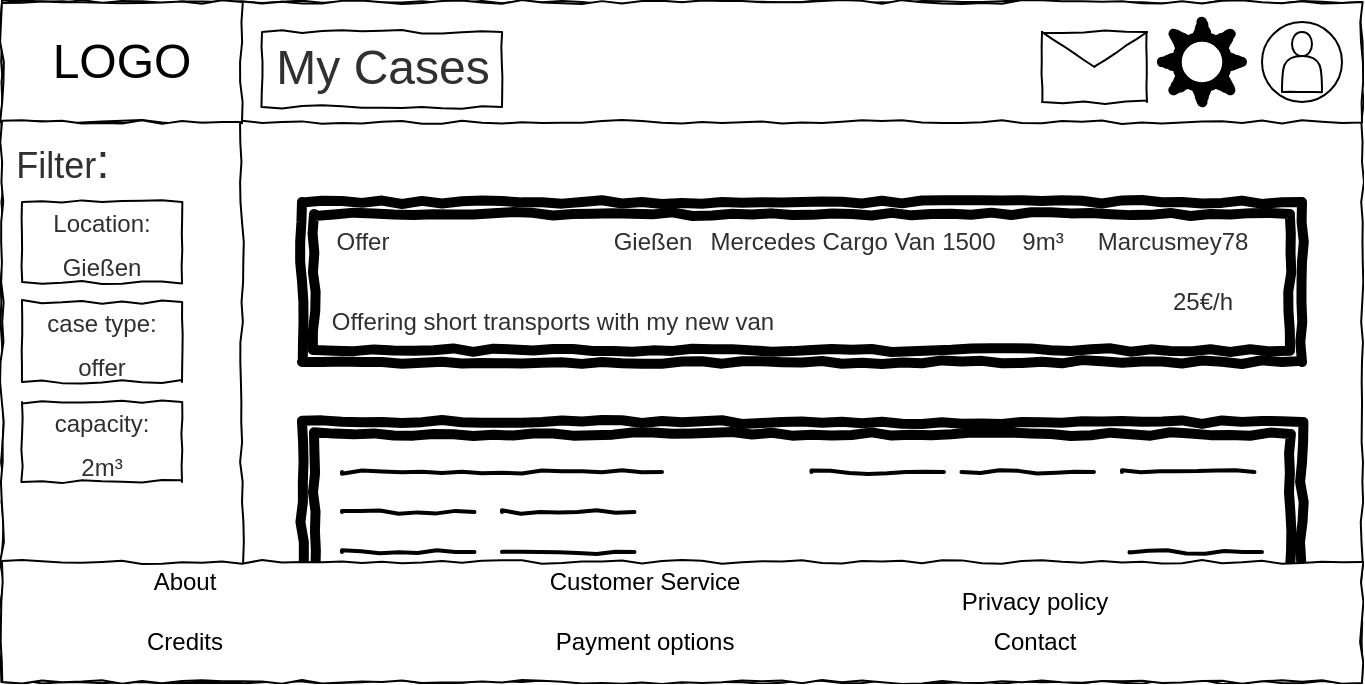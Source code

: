 <mxfile version="15.8.8" type="device"><diagram id="qDvhOiMLQDvqrx-M2qaT" name="Page-1"><mxGraphModel dx="865" dy="447" grid="1" gridSize="10" guides="1" tooltips="1" connect="1" arrows="1" fold="1" page="1" pageScale="1" pageWidth="827" pageHeight="1169" math="0" shadow="0"><root><mxCell id="0"/><mxCell id="1" parent="0"/><mxCell id="5Obt_QfE2ZRN3Jh5w3WQ-1" value="" style="rounded=0;whiteSpace=wrap;html=1;comic=1;" vertex="1" parent="1"><mxGeometry x="70" y="40" width="680" height="340" as="geometry"/></mxCell><mxCell id="5Obt_QfE2ZRN3Jh5w3WQ-2" value="" style="rounded=0;whiteSpace=wrap;html=1;comic=1;" vertex="1" parent="1"><mxGeometry x="70" y="40" width="680" height="60" as="geometry"/></mxCell><mxCell id="5Obt_QfE2ZRN3Jh5w3WQ-3" value="&lt;font style=&quot;font-size: 24px&quot;&gt;LOGO&lt;/font&gt;" style="rounded=0;whiteSpace=wrap;html=1;comic=1;" vertex="1" parent="1"><mxGeometry x="70" y="40" width="120" height="60" as="geometry"/></mxCell><mxCell id="5Obt_QfE2ZRN3Jh5w3WQ-4" value="" style="rounded=0;whiteSpace=wrap;html=1;comic=1;fontSize=24;" vertex="1" parent="1"><mxGeometry x="70" y="100" width="120" height="280" as="geometry"/></mxCell><mxCell id="5Obt_QfE2ZRN3Jh5w3WQ-5" value="" style="ellipse;whiteSpace=wrap;html=1;aspect=fixed;comic=1;fontSize=24;" vertex="1" parent="1"><mxGeometry x="700" y="50" width="40" height="40" as="geometry"/></mxCell><mxCell id="5Obt_QfE2ZRN3Jh5w3WQ-9" value="" style="shape=actor;whiteSpace=wrap;html=1;comic=1;fontSize=24;fontColor=#FFFFFF;" vertex="1" parent="1"><mxGeometry x="710" y="55" width="20" height="30" as="geometry"/></mxCell><mxCell id="5Obt_QfE2ZRN3Jh5w3WQ-10" value="" style="shape=message;html=1;whiteSpace=wrap;html=1;outlineConnect=0;comic=1;fontSize=24;fontColor=#FFFFFF;" vertex="1" parent="1"><mxGeometry x="590" y="55" width="52.49" height="35" as="geometry"/></mxCell><mxCell id="5Obt_QfE2ZRN3Jh5w3WQ-11" value="" style="verticalLabelPosition=bottom;verticalAlign=top;html=1;shape=mxgraph.basic.sun;comic=1;fontSize=24;fontColor=#FFFFFF;strokeWidth=5;" vertex="1" parent="1"><mxGeometry x="650" y="50" width="40" height="40" as="geometry"/></mxCell><mxCell id="5Obt_QfE2ZRN3Jh5w3WQ-12" value="" style="shape=ext;double=1;rounded=0;whiteSpace=wrap;html=1;comic=1;fontSize=24;fontColor=#FFFFFF;strokeWidth=5;" vertex="1" parent="1"><mxGeometry x="220" y="140" width="500" height="80" as="geometry"/></mxCell><mxCell id="5Obt_QfE2ZRN3Jh5w3WQ-13" value="" style="shape=ext;double=1;rounded=0;whiteSpace=wrap;html=1;comic=1;fontSize=24;fontColor=#FFFFFF;strokeWidth=5;" vertex="1" parent="1"><mxGeometry x="220" y="250" width="500" height="80" as="geometry"/></mxCell><mxCell id="5Obt_QfE2ZRN3Jh5w3WQ-16" value="&lt;font style=&quot;font-size: 18px&quot;&gt;Filter&lt;/font&gt;:" style="text;html=1;resizable=0;autosize=1;align=center;verticalAlign=middle;points=[];fillColor=none;strokeColor=none;rounded=0;labelBackgroundColor=none;comic=1;fontSize=24;fontColor=#303030;" vertex="1" parent="1"><mxGeometry x="70" y="100" width="60" height="40" as="geometry"/></mxCell><mxCell id="5Obt_QfE2ZRN3Jh5w3WQ-17" value="&lt;div&gt;&lt;font style=&quot;font-size: 12px&quot;&gt;Location:&lt;/font&gt;&lt;/div&gt;&lt;div&gt;&lt;font style=&quot;font-size: 12px&quot;&gt;&lt;font style=&quot;font-size: 12px&quot;&gt;Gießen&lt;/font&gt;&lt;br&gt;&lt;/font&gt;&lt;/div&gt;" style="rounded=0;whiteSpace=wrap;html=1;labelBackgroundColor=none;comic=1;fontSize=18;fontColor=#303030;strokeWidth=1;" vertex="1" parent="1"><mxGeometry x="80" y="140" width="80" height="40" as="geometry"/></mxCell><mxCell id="5Obt_QfE2ZRN3Jh5w3WQ-18" value="&lt;font style=&quot;font-size: 12px&quot;&gt;case type:&lt;/font&gt; &lt;font style=&quot;font-size: 12px&quot;&gt;offer&lt;/font&gt;" style="rounded=0;whiteSpace=wrap;html=1;labelBackgroundColor=none;comic=1;fontSize=18;fontColor=#303030;strokeWidth=1;" vertex="1" parent="1"><mxGeometry x="80" y="190" width="80" height="40" as="geometry"/></mxCell><mxCell id="5Obt_QfE2ZRN3Jh5w3WQ-19" value="&lt;div&gt;&lt;font style=&quot;font-size: 12px&quot;&gt;capacity:&lt;/font&gt; &lt;br&gt;&lt;/div&gt;&lt;div&gt;&lt;font style=&quot;font-size: 12px&quot;&gt;2m³&lt;/font&gt;&lt;/div&gt;" style="rounded=0;whiteSpace=wrap;html=1;labelBackgroundColor=none;comic=1;fontSize=18;fontColor=#303030;strokeWidth=1;" vertex="1" parent="1"><mxGeometry x="80" y="240" width="80" height="40" as="geometry"/></mxCell><mxCell id="5Obt_QfE2ZRN3Jh5w3WQ-20" value="Offer" style="text;html=1;resizable=0;autosize=1;align=center;verticalAlign=middle;points=[];fillColor=none;strokeColor=none;rounded=0;labelBackgroundColor=none;comic=1;fontSize=12;fontColor=#303030;" vertex="1" parent="1"><mxGeometry x="230" y="150" width="40" height="20" as="geometry"/></mxCell><mxCell id="5Obt_QfE2ZRN3Jh5w3WQ-21" value="Marcusmey78" style="text;html=1;resizable=0;autosize=1;align=center;verticalAlign=middle;points=[];fillColor=none;strokeColor=none;rounded=0;labelBackgroundColor=none;comic=1;fontSize=12;fontColor=#303030;" vertex="1" parent="1"><mxGeometry x="610" y="150" width="90" height="20" as="geometry"/></mxCell><mxCell id="5Obt_QfE2ZRN3Jh5w3WQ-22" value="25€/h" style="text;html=1;resizable=0;autosize=1;align=center;verticalAlign=middle;points=[];fillColor=none;strokeColor=none;rounded=0;labelBackgroundColor=none;comic=1;fontSize=12;fontColor=#303030;" vertex="1" parent="1"><mxGeometry x="650" y="180" width="40" height="20" as="geometry"/></mxCell><mxCell id="5Obt_QfE2ZRN3Jh5w3WQ-23" value="9m³" style="text;html=1;resizable=0;autosize=1;align=center;verticalAlign=middle;points=[];fillColor=none;strokeColor=none;rounded=0;labelBackgroundColor=none;comic=1;fontSize=12;fontColor=#303030;" vertex="1" parent="1"><mxGeometry x="570" y="150" width="40" height="20" as="geometry"/></mxCell><mxCell id="5Obt_QfE2ZRN3Jh5w3WQ-24" value="Mercedes Cargo Van 1500" style="text;html=1;resizable=0;autosize=1;align=center;verticalAlign=middle;points=[];fillColor=none;strokeColor=none;rounded=0;labelBackgroundColor=none;comic=1;fontSize=12;fontColor=#303030;" vertex="1" parent="1"><mxGeometry x="420" y="150" width="150" height="20" as="geometry"/></mxCell><mxCell id="5Obt_QfE2ZRN3Jh5w3WQ-25" value="Gießen" style="text;html=1;resizable=0;autosize=1;align=center;verticalAlign=middle;points=[];fillColor=none;strokeColor=none;rounded=0;labelBackgroundColor=none;comic=1;fontSize=12;fontColor=#303030;" vertex="1" parent="1"><mxGeometry x="370" y="150" width="50" height="20" as="geometry"/></mxCell><mxCell id="5Obt_QfE2ZRN3Jh5w3WQ-26" value="Offering short transports with my new van" style="text;html=1;resizable=0;autosize=1;align=center;verticalAlign=middle;points=[];fillColor=none;strokeColor=none;rounded=0;labelBackgroundColor=none;comic=1;fontSize=12;fontColor=#303030;" vertex="1" parent="1"><mxGeometry x="230" y="190" width="230" height="20" as="geometry"/></mxCell><mxCell id="5Obt_QfE2ZRN3Jh5w3WQ-27" value="" style="rounded=0;whiteSpace=wrap;html=1;comic=1;fontSize=12;" vertex="1" parent="1"><mxGeometry x="70" y="320" width="680" height="60" as="geometry"/></mxCell><mxCell id="5Obt_QfE2ZRN3Jh5w3WQ-28" value="About" style="text;html=1;resizable=0;autosize=1;align=center;verticalAlign=middle;points=[];fillColor=none;strokeColor=none;rounded=0;comic=1;fontSize=12;" vertex="1" parent="1"><mxGeometry x="135.97" y="320" width="50" height="20" as="geometry"/></mxCell><mxCell id="5Obt_QfE2ZRN3Jh5w3WQ-29" value="Credits" style="text;html=1;resizable=0;autosize=1;align=center;verticalAlign=middle;points=[];fillColor=none;strokeColor=none;rounded=0;comic=1;fontSize=12;" vertex="1" parent="1"><mxGeometry x="135.97" y="350" width="50" height="20" as="geometry"/></mxCell><mxCell id="5Obt_QfE2ZRN3Jh5w3WQ-30" value="Customer Service" style="text;html=1;resizable=0;autosize=1;align=center;verticalAlign=middle;points=[];fillColor=none;strokeColor=none;rounded=0;comic=1;fontSize=12;" vertex="1" parent="1"><mxGeometry x="335.97" y="320" width="110" height="20" as="geometry"/></mxCell><mxCell id="5Obt_QfE2ZRN3Jh5w3WQ-31" value="Payment options" style="text;html=1;resizable=0;autosize=1;align=center;verticalAlign=middle;points=[];fillColor=none;strokeColor=none;rounded=0;comic=1;fontSize=12;" vertex="1" parent="1"><mxGeometry x="340.97" y="350" width="100" height="20" as="geometry"/></mxCell><mxCell id="5Obt_QfE2ZRN3Jh5w3WQ-32" value="Privacy policy" style="text;html=1;resizable=0;autosize=1;align=center;verticalAlign=middle;points=[];fillColor=none;strokeColor=none;rounded=0;comic=1;fontSize=12;" vertex="1" parent="1"><mxGeometry x="540.97" y="330" width="90" height="20" as="geometry"/></mxCell><mxCell id="5Obt_QfE2ZRN3Jh5w3WQ-33" value="Contact" style="text;html=1;resizable=0;autosize=1;align=center;verticalAlign=middle;points=[];fillColor=none;strokeColor=none;rounded=0;comic=1;fontSize=12;" vertex="1" parent="1"><mxGeometry x="555.97" y="350" width="60" height="20" as="geometry"/></mxCell><mxCell id="5Obt_QfE2ZRN3Jh5w3WQ-38" value="" style="line;strokeWidth=2;html=1;labelBackgroundColor=none;comic=1;fontSize=12;fontColor=#303030;" vertex="1" parent="1"><mxGeometry x="240" y="270" width="160" height="10" as="geometry"/></mxCell><mxCell id="5Obt_QfE2ZRN3Jh5w3WQ-39" value="" style="line;strokeWidth=2;html=1;labelBackgroundColor=none;comic=1;fontSize=12;fontColor=#303030;" vertex="1" parent="1"><mxGeometry x="630" y="270" width="66.24" height="10" as="geometry"/></mxCell><mxCell id="5Obt_QfE2ZRN3Jh5w3WQ-40" value="" style="line;strokeWidth=2;html=1;labelBackgroundColor=none;comic=1;fontSize=12;fontColor=#303030;" vertex="1" parent="1"><mxGeometry x="549.73" y="270" width="66.24" height="10" as="geometry"/></mxCell><mxCell id="5Obt_QfE2ZRN3Jh5w3WQ-41" value="" style="line;strokeWidth=2;html=1;labelBackgroundColor=none;comic=1;fontSize=12;fontColor=#303030;" vertex="1" parent="1"><mxGeometry x="474.73" y="270" width="66.24" height="10" as="geometry"/></mxCell><mxCell id="5Obt_QfE2ZRN3Jh5w3WQ-42" value="" style="line;strokeWidth=2;html=1;labelBackgroundColor=none;comic=1;fontSize=12;fontColor=#303030;" vertex="1" parent="1"><mxGeometry x="240" y="310" width="66.24" height="10" as="geometry"/></mxCell><mxCell id="5Obt_QfE2ZRN3Jh5w3WQ-43" value="" style="line;strokeWidth=2;html=1;labelBackgroundColor=none;comic=1;fontSize=12;fontColor=#303030;" vertex="1" parent="1"><mxGeometry x="633.76" y="310" width="66.24" height="10" as="geometry"/></mxCell><mxCell id="5Obt_QfE2ZRN3Jh5w3WQ-44" value="" style="line;strokeWidth=2;html=1;labelBackgroundColor=none;comic=1;fontSize=12;fontColor=#303030;" vertex="1" parent="1"><mxGeometry x="240" y="290" width="66.24" height="10" as="geometry"/></mxCell><mxCell id="5Obt_QfE2ZRN3Jh5w3WQ-45" value="" style="line;strokeWidth=2;html=1;labelBackgroundColor=none;comic=1;fontSize=12;fontColor=#303030;" vertex="1" parent="1"><mxGeometry x="320" y="290" width="66.24" height="10" as="geometry"/></mxCell><mxCell id="5Obt_QfE2ZRN3Jh5w3WQ-46" value="" style="line;strokeWidth=2;html=1;labelBackgroundColor=none;comic=1;fontSize=12;fontColor=#303030;" vertex="1" parent="1"><mxGeometry x="320" y="310" width="66.24" height="10" as="geometry"/></mxCell><mxCell id="5Obt_QfE2ZRN3Jh5w3WQ-49" value="" style="rounded=0;whiteSpace=wrap;html=1;labelBackgroundColor=none;comic=1;fontSize=24;fontColor=#303030;strokeWidth=1;" vertex="1" parent="1"><mxGeometry x="200" y="55" width="120" height="37.5" as="geometry"/></mxCell><mxCell id="5Obt_QfE2ZRN3Jh5w3WQ-47" value="&lt;font style=&quot;font-size: 24px&quot;&gt;My Cases&lt;/font&gt;" style="text;html=1;resizable=0;autosize=1;align=center;verticalAlign=middle;points=[];fillColor=none;strokeColor=none;rounded=0;labelBackgroundColor=none;comic=1;fontSize=12;fontColor=#303030;" vertex="1" parent="1"><mxGeometry x="200" y="62.5" width="120" height="20" as="geometry"/></mxCell></root></mxGraphModel></diagram></mxfile>